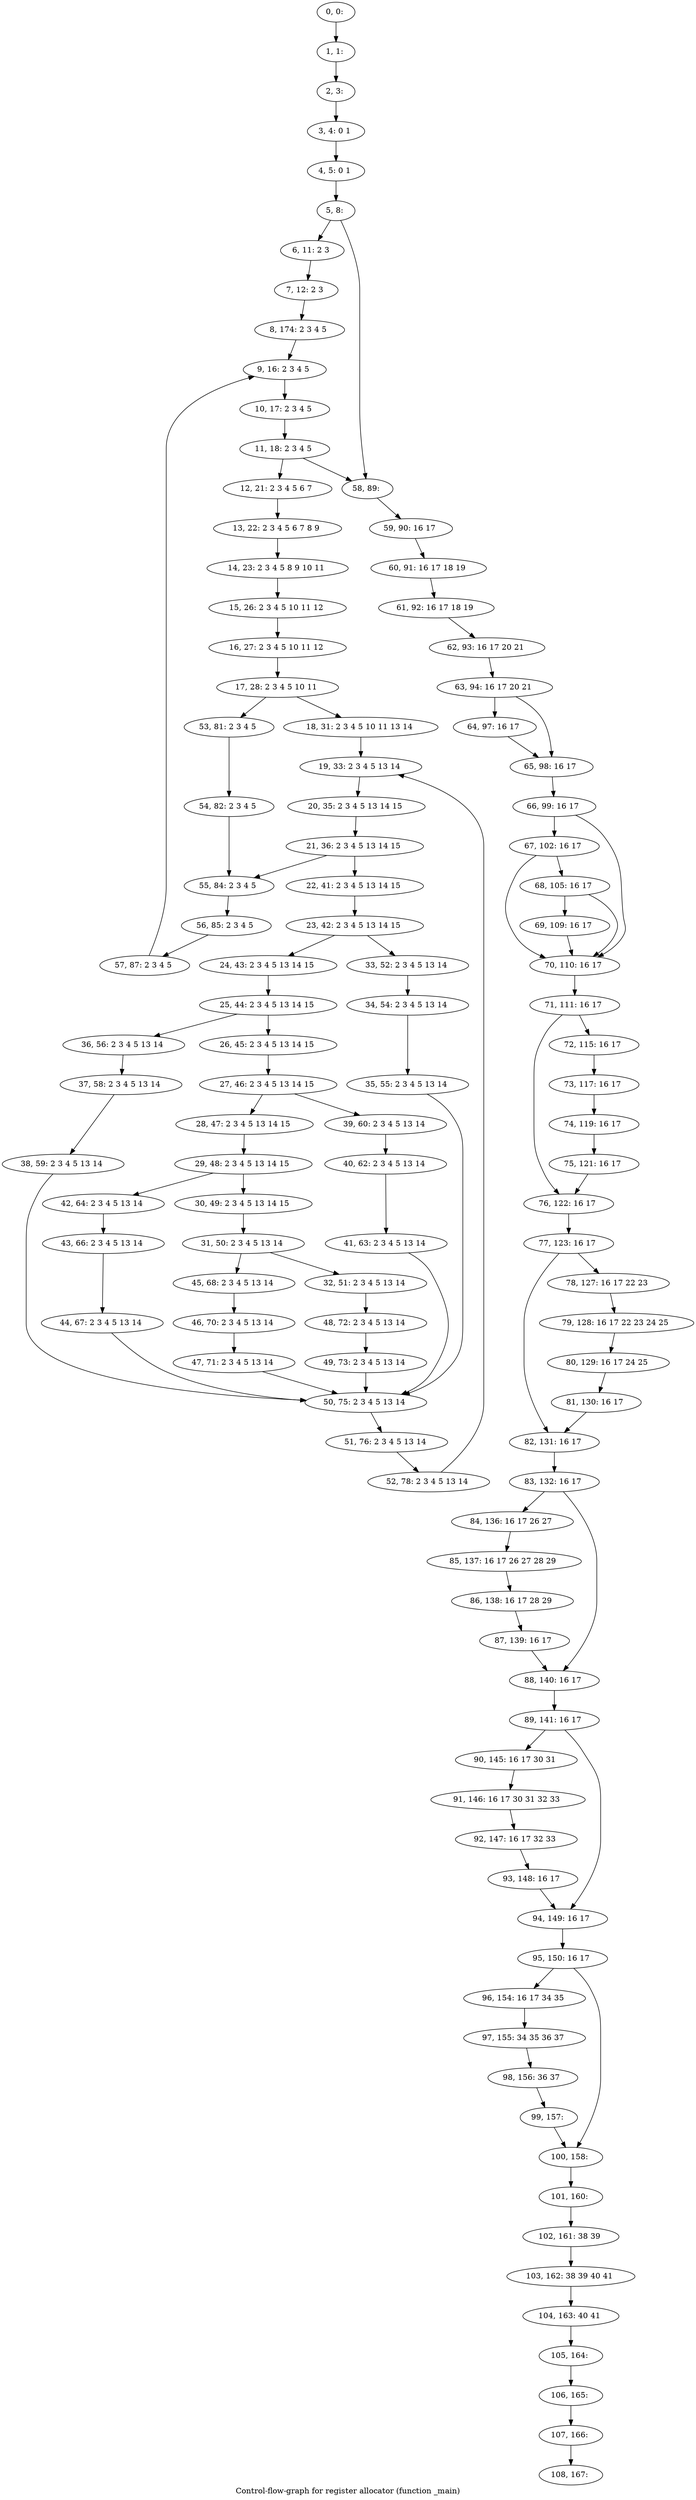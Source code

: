 digraph G {
graph [label="Control-flow-graph for register allocator (function _main)"]
0[label="0, 0: "];
1[label="1, 1: "];
2[label="2, 3: "];
3[label="3, 4: 0 1 "];
4[label="4, 5: 0 1 "];
5[label="5, 8: "];
6[label="6, 11: 2 3 "];
7[label="7, 12: 2 3 "];
8[label="8, 174: 2 3 4 5 "];
9[label="9, 16: 2 3 4 5 "];
10[label="10, 17: 2 3 4 5 "];
11[label="11, 18: 2 3 4 5 "];
12[label="12, 21: 2 3 4 5 6 7 "];
13[label="13, 22: 2 3 4 5 6 7 8 9 "];
14[label="14, 23: 2 3 4 5 8 9 10 11 "];
15[label="15, 26: 2 3 4 5 10 11 12 "];
16[label="16, 27: 2 3 4 5 10 11 12 "];
17[label="17, 28: 2 3 4 5 10 11 "];
18[label="18, 31: 2 3 4 5 10 11 13 14 "];
19[label="19, 33: 2 3 4 5 13 14 "];
20[label="20, 35: 2 3 4 5 13 14 15 "];
21[label="21, 36: 2 3 4 5 13 14 15 "];
22[label="22, 41: 2 3 4 5 13 14 15 "];
23[label="23, 42: 2 3 4 5 13 14 15 "];
24[label="24, 43: 2 3 4 5 13 14 15 "];
25[label="25, 44: 2 3 4 5 13 14 15 "];
26[label="26, 45: 2 3 4 5 13 14 15 "];
27[label="27, 46: 2 3 4 5 13 14 15 "];
28[label="28, 47: 2 3 4 5 13 14 15 "];
29[label="29, 48: 2 3 4 5 13 14 15 "];
30[label="30, 49: 2 3 4 5 13 14 15 "];
31[label="31, 50: 2 3 4 5 13 14 "];
32[label="32, 51: 2 3 4 5 13 14 "];
33[label="33, 52: 2 3 4 5 13 14 "];
34[label="34, 54: 2 3 4 5 13 14 "];
35[label="35, 55: 2 3 4 5 13 14 "];
36[label="36, 56: 2 3 4 5 13 14 "];
37[label="37, 58: 2 3 4 5 13 14 "];
38[label="38, 59: 2 3 4 5 13 14 "];
39[label="39, 60: 2 3 4 5 13 14 "];
40[label="40, 62: 2 3 4 5 13 14 "];
41[label="41, 63: 2 3 4 5 13 14 "];
42[label="42, 64: 2 3 4 5 13 14 "];
43[label="43, 66: 2 3 4 5 13 14 "];
44[label="44, 67: 2 3 4 5 13 14 "];
45[label="45, 68: 2 3 4 5 13 14 "];
46[label="46, 70: 2 3 4 5 13 14 "];
47[label="47, 71: 2 3 4 5 13 14 "];
48[label="48, 72: 2 3 4 5 13 14 "];
49[label="49, 73: 2 3 4 5 13 14 "];
50[label="50, 75: 2 3 4 5 13 14 "];
51[label="51, 76: 2 3 4 5 13 14 "];
52[label="52, 78: 2 3 4 5 13 14 "];
53[label="53, 81: 2 3 4 5 "];
54[label="54, 82: 2 3 4 5 "];
55[label="55, 84: 2 3 4 5 "];
56[label="56, 85: 2 3 4 5 "];
57[label="57, 87: 2 3 4 5 "];
58[label="58, 89: "];
59[label="59, 90: 16 17 "];
60[label="60, 91: 16 17 18 19 "];
61[label="61, 92: 16 17 18 19 "];
62[label="62, 93: 16 17 20 21 "];
63[label="63, 94: 16 17 20 21 "];
64[label="64, 97: 16 17 "];
65[label="65, 98: 16 17 "];
66[label="66, 99: 16 17 "];
67[label="67, 102: 16 17 "];
68[label="68, 105: 16 17 "];
69[label="69, 109: 16 17 "];
70[label="70, 110: 16 17 "];
71[label="71, 111: 16 17 "];
72[label="72, 115: 16 17 "];
73[label="73, 117: 16 17 "];
74[label="74, 119: 16 17 "];
75[label="75, 121: 16 17 "];
76[label="76, 122: 16 17 "];
77[label="77, 123: 16 17 "];
78[label="78, 127: 16 17 22 23 "];
79[label="79, 128: 16 17 22 23 24 25 "];
80[label="80, 129: 16 17 24 25 "];
81[label="81, 130: 16 17 "];
82[label="82, 131: 16 17 "];
83[label="83, 132: 16 17 "];
84[label="84, 136: 16 17 26 27 "];
85[label="85, 137: 16 17 26 27 28 29 "];
86[label="86, 138: 16 17 28 29 "];
87[label="87, 139: 16 17 "];
88[label="88, 140: 16 17 "];
89[label="89, 141: 16 17 "];
90[label="90, 145: 16 17 30 31 "];
91[label="91, 146: 16 17 30 31 32 33 "];
92[label="92, 147: 16 17 32 33 "];
93[label="93, 148: 16 17 "];
94[label="94, 149: 16 17 "];
95[label="95, 150: 16 17 "];
96[label="96, 154: 16 17 34 35 "];
97[label="97, 155: 34 35 36 37 "];
98[label="98, 156: 36 37 "];
99[label="99, 157: "];
100[label="100, 158: "];
101[label="101, 160: "];
102[label="102, 161: 38 39 "];
103[label="103, 162: 38 39 40 41 "];
104[label="104, 163: 40 41 "];
105[label="105, 164: "];
106[label="106, 165: "];
107[label="107, 166: "];
108[label="108, 167: "];
0->1 ;
1->2 ;
2->3 ;
3->4 ;
4->5 ;
5->6 ;
5->58 ;
6->7 ;
7->8 ;
8->9 ;
9->10 ;
10->11 ;
11->12 ;
11->58 ;
12->13 ;
13->14 ;
14->15 ;
15->16 ;
16->17 ;
17->18 ;
17->53 ;
18->19 ;
19->20 ;
20->21 ;
21->22 ;
21->55 ;
22->23 ;
23->24 ;
23->33 ;
24->25 ;
25->26 ;
25->36 ;
26->27 ;
27->28 ;
27->39 ;
28->29 ;
29->30 ;
29->42 ;
30->31 ;
31->32 ;
31->45 ;
32->48 ;
33->34 ;
34->35 ;
35->50 ;
36->37 ;
37->38 ;
38->50 ;
39->40 ;
40->41 ;
41->50 ;
42->43 ;
43->44 ;
44->50 ;
45->46 ;
46->47 ;
47->50 ;
48->49 ;
49->50 ;
50->51 ;
51->52 ;
52->19 ;
53->54 ;
54->55 ;
55->56 ;
56->57 ;
57->9 ;
58->59 ;
59->60 ;
60->61 ;
61->62 ;
62->63 ;
63->64 ;
63->65 ;
64->65 ;
65->66 ;
66->67 ;
66->70 ;
67->68 ;
67->70 ;
68->69 ;
68->70 ;
69->70 ;
70->71 ;
71->72 ;
71->76 ;
72->73 ;
73->74 ;
74->75 ;
75->76 ;
76->77 ;
77->78 ;
77->82 ;
78->79 ;
79->80 ;
80->81 ;
81->82 ;
82->83 ;
83->84 ;
83->88 ;
84->85 ;
85->86 ;
86->87 ;
87->88 ;
88->89 ;
89->90 ;
89->94 ;
90->91 ;
91->92 ;
92->93 ;
93->94 ;
94->95 ;
95->96 ;
95->100 ;
96->97 ;
97->98 ;
98->99 ;
99->100 ;
100->101 ;
101->102 ;
102->103 ;
103->104 ;
104->105 ;
105->106 ;
106->107 ;
107->108 ;
}
